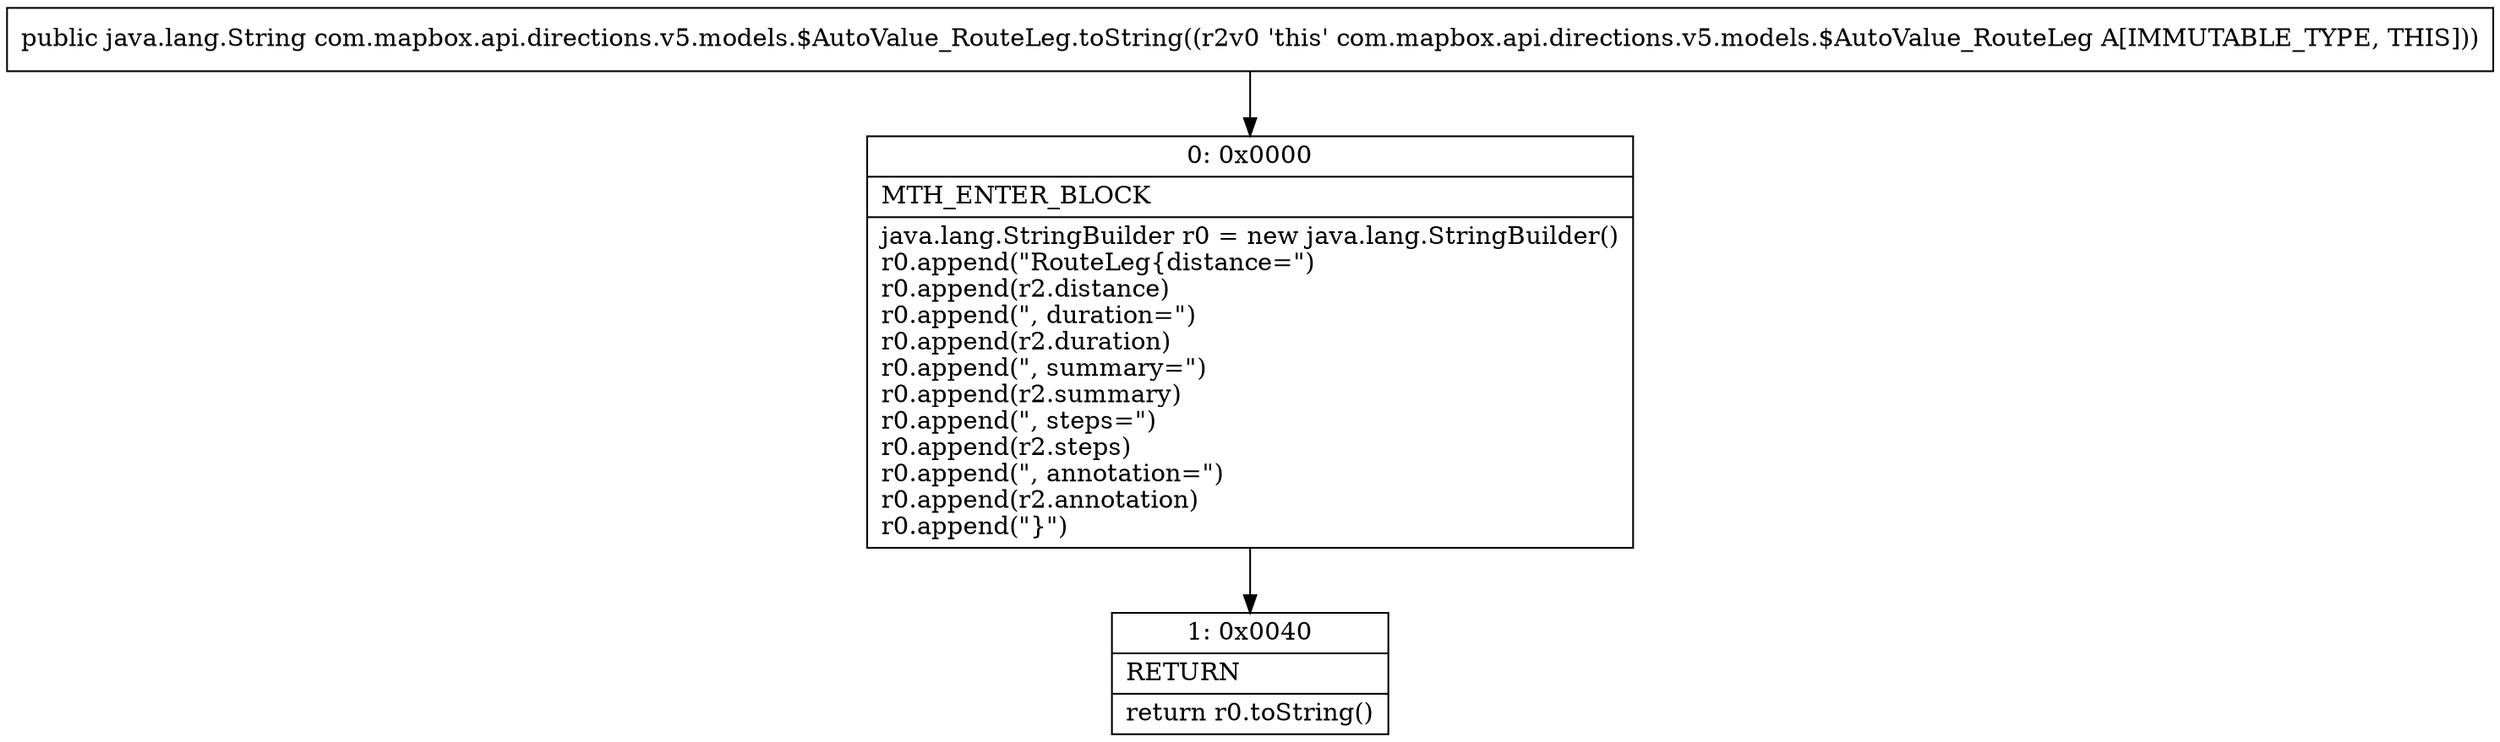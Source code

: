 digraph "CFG forcom.mapbox.api.directions.v5.models.$AutoValue_RouteLeg.toString()Ljava\/lang\/String;" {
Node_0 [shape=record,label="{0\:\ 0x0000|MTH_ENTER_BLOCK\l|java.lang.StringBuilder r0 = new java.lang.StringBuilder()\lr0.append(\"RouteLeg\{distance=\")\lr0.append(r2.distance)\lr0.append(\", duration=\")\lr0.append(r2.duration)\lr0.append(\", summary=\")\lr0.append(r2.summary)\lr0.append(\", steps=\")\lr0.append(r2.steps)\lr0.append(\", annotation=\")\lr0.append(r2.annotation)\lr0.append(\"\}\")\l}"];
Node_1 [shape=record,label="{1\:\ 0x0040|RETURN\l|return r0.toString()\l}"];
MethodNode[shape=record,label="{public java.lang.String com.mapbox.api.directions.v5.models.$AutoValue_RouteLeg.toString((r2v0 'this' com.mapbox.api.directions.v5.models.$AutoValue_RouteLeg A[IMMUTABLE_TYPE, THIS])) }"];
MethodNode -> Node_0;
Node_0 -> Node_1;
}

